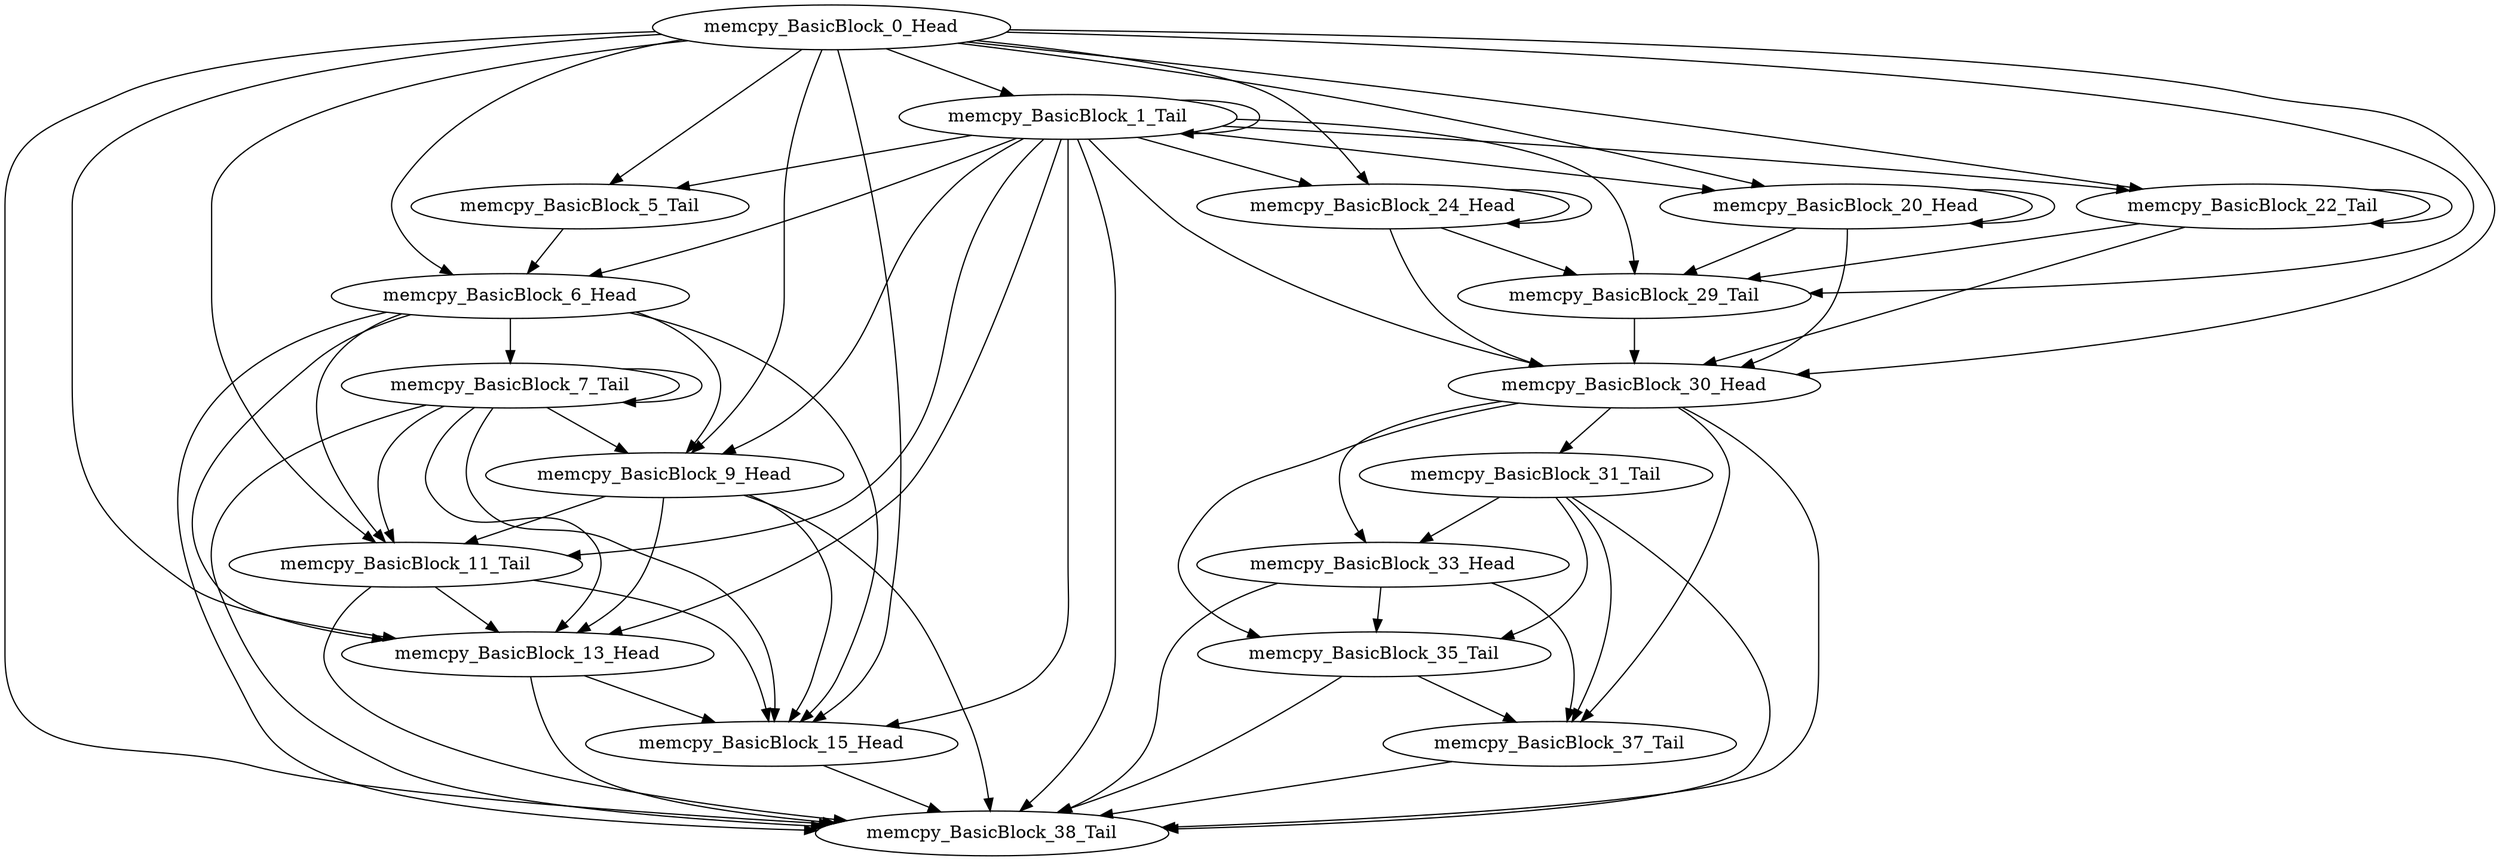 digraph G {
    "memcpy_BasicBlock_9_Head" -> "memcpy_BasicBlock_15_Head"
    "memcpy_BasicBlock_9_Head" -> "memcpy_BasicBlock_11_Tail"
    "memcpy_BasicBlock_9_Head" -> "memcpy_BasicBlock_38_Tail"
    "memcpy_BasicBlock_9_Head" -> "memcpy_BasicBlock_13_Head"
    "memcpy_BasicBlock_5_Tail" -> "memcpy_BasicBlock_6_Head"
    "memcpy_BasicBlock_7_Tail" -> "memcpy_BasicBlock_9_Head"
    "memcpy_BasicBlock_7_Tail" -> "memcpy_BasicBlock_7_Tail"
    "memcpy_BasicBlock_7_Tail" -> "memcpy_BasicBlock_15_Head"
    "memcpy_BasicBlock_7_Tail" -> "memcpy_BasicBlock_11_Tail"
    "memcpy_BasicBlock_7_Tail" -> "memcpy_BasicBlock_38_Tail"
    "memcpy_BasicBlock_7_Tail" -> "memcpy_BasicBlock_13_Head"
    "memcpy_BasicBlock_22_Tail" -> "memcpy_BasicBlock_22_Tail"
    "memcpy_BasicBlock_22_Tail" -> "memcpy_BasicBlock_29_Tail"
    "memcpy_BasicBlock_22_Tail" -> "memcpy_BasicBlock_30_Head"
    "memcpy_BasicBlock_15_Head" -> "memcpy_BasicBlock_38_Tail"
    "memcpy_BasicBlock_11_Tail" -> "memcpy_BasicBlock_15_Head"
    "memcpy_BasicBlock_11_Tail" -> "memcpy_BasicBlock_38_Tail"
    "memcpy_BasicBlock_11_Tail" -> "memcpy_BasicBlock_13_Head"
    "memcpy_BasicBlock_37_Tail" -> "memcpy_BasicBlock_38_Tail"
    "memcpy_BasicBlock_29_Tail" -> "memcpy_BasicBlock_30_Head"
    "memcpy_BasicBlock_1_Tail" -> "memcpy_BasicBlock_9_Head"
    "memcpy_BasicBlock_1_Tail" -> "memcpy_BasicBlock_5_Tail"
    "memcpy_BasicBlock_1_Tail" -> "memcpy_BasicBlock_22_Tail"
    "memcpy_BasicBlock_1_Tail" -> "memcpy_BasicBlock_15_Head"
    "memcpy_BasicBlock_1_Tail" -> "memcpy_BasicBlock_11_Tail"
    "memcpy_BasicBlock_1_Tail" -> "memcpy_BasicBlock_38_Tail"
    "memcpy_BasicBlock_1_Tail" -> "memcpy_BasicBlock_29_Tail"
    "memcpy_BasicBlock_1_Tail" -> "memcpy_BasicBlock_1_Tail"
    "memcpy_BasicBlock_1_Tail" -> "memcpy_BasicBlock_6_Head"
    "memcpy_BasicBlock_1_Tail" -> "memcpy_BasicBlock_30_Head"
    "memcpy_BasicBlock_1_Tail" -> "memcpy_BasicBlock_13_Head"
    "memcpy_BasicBlock_1_Tail" -> "memcpy_BasicBlock_24_Head"
    "memcpy_BasicBlock_1_Tail" -> "memcpy_BasicBlock_20_Head"
    "memcpy_BasicBlock_6_Head" -> "memcpy_BasicBlock_9_Head"
    "memcpy_BasicBlock_6_Head" -> "memcpy_BasicBlock_7_Tail"
    "memcpy_BasicBlock_6_Head" -> "memcpy_BasicBlock_15_Head"
    "memcpy_BasicBlock_6_Head" -> "memcpy_BasicBlock_11_Tail"
    "memcpy_BasicBlock_6_Head" -> "memcpy_BasicBlock_38_Tail"
    "memcpy_BasicBlock_6_Head" -> "memcpy_BasicBlock_13_Head"
    "memcpy_BasicBlock_31_Tail" -> "memcpy_BasicBlock_37_Tail"
    "memcpy_BasicBlock_31_Tail" -> "memcpy_BasicBlock_38_Tail"
    "memcpy_BasicBlock_31_Tail" -> "memcpy_BasicBlock_33_Head"
    "memcpy_BasicBlock_31_Tail" -> "memcpy_BasicBlock_35_Tail"
    "memcpy_BasicBlock_33_Head" -> "memcpy_BasicBlock_37_Tail"
    "memcpy_BasicBlock_33_Head" -> "memcpy_BasicBlock_38_Tail"
    "memcpy_BasicBlock_33_Head" -> "memcpy_BasicBlock_35_Tail"
    "memcpy_BasicBlock_0_Head" -> "memcpy_BasicBlock_9_Head"
    "memcpy_BasicBlock_0_Head" -> "memcpy_BasicBlock_5_Tail"
    "memcpy_BasicBlock_0_Head" -> "memcpy_BasicBlock_22_Tail"
    "memcpy_BasicBlock_0_Head" -> "memcpy_BasicBlock_15_Head"
    "memcpy_BasicBlock_0_Head" -> "memcpy_BasicBlock_11_Tail"
    "memcpy_BasicBlock_0_Head" -> "memcpy_BasicBlock_38_Tail"
    "memcpy_BasicBlock_0_Head" -> "memcpy_BasicBlock_29_Tail"
    "memcpy_BasicBlock_0_Head" -> "memcpy_BasicBlock_1_Tail"
    "memcpy_BasicBlock_0_Head" -> "memcpy_BasicBlock_6_Head"
    "memcpy_BasicBlock_0_Head" -> "memcpy_BasicBlock_30_Head"
    "memcpy_BasicBlock_0_Head" -> "memcpy_BasicBlock_13_Head"
    "memcpy_BasicBlock_0_Head" -> "memcpy_BasicBlock_24_Head"
    "memcpy_BasicBlock_0_Head" -> "memcpy_BasicBlock_20_Head"
    "memcpy_BasicBlock_30_Head" -> "memcpy_BasicBlock_37_Tail"
    "memcpy_BasicBlock_30_Head" -> "memcpy_BasicBlock_38_Tail"
    "memcpy_BasicBlock_30_Head" -> "memcpy_BasicBlock_31_Tail"
    "memcpy_BasicBlock_30_Head" -> "memcpy_BasicBlock_33_Head"
    "memcpy_BasicBlock_30_Head" -> "memcpy_BasicBlock_35_Tail"
    "memcpy_BasicBlock_13_Head" -> "memcpy_BasicBlock_15_Head"
    "memcpy_BasicBlock_13_Head" -> "memcpy_BasicBlock_38_Tail"
    "memcpy_BasicBlock_35_Tail" -> "memcpy_BasicBlock_37_Tail"
    "memcpy_BasicBlock_35_Tail" -> "memcpy_BasicBlock_38_Tail"
    "memcpy_BasicBlock_24_Head" -> "memcpy_BasicBlock_29_Tail"
    "memcpy_BasicBlock_24_Head" -> "memcpy_BasicBlock_30_Head"
    "memcpy_BasicBlock_24_Head" -> "memcpy_BasicBlock_24_Head"
    "memcpy_BasicBlock_20_Head" -> "memcpy_BasicBlock_29_Tail"
    "memcpy_BasicBlock_20_Head" -> "memcpy_BasicBlock_30_Head"
    "memcpy_BasicBlock_20_Head" -> "memcpy_BasicBlock_20_Head"
}
